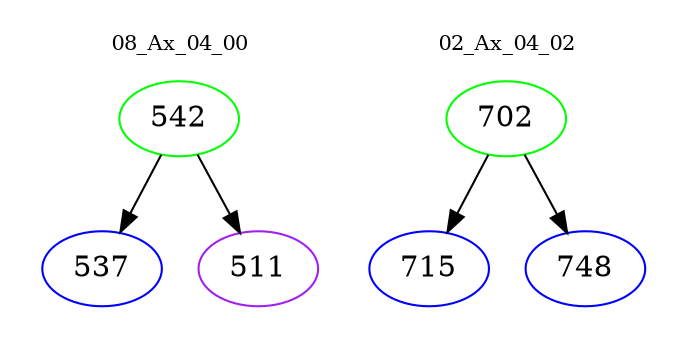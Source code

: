 digraph{
subgraph cluster_0 {
color = white
label = "08_Ax_04_00";
fontsize=10;
T0_542 [label="542", color="green"]
T0_542 -> T0_537 [color="black"]
T0_537 [label="537", color="blue"]
T0_542 -> T0_511 [color="black"]
T0_511 [label="511", color="purple"]
}
subgraph cluster_1 {
color = white
label = "02_Ax_04_02";
fontsize=10;
T1_702 [label="702", color="green"]
T1_702 -> T1_715 [color="black"]
T1_715 [label="715", color="blue"]
T1_702 -> T1_748 [color="black"]
T1_748 [label="748", color="blue"]
}
}
